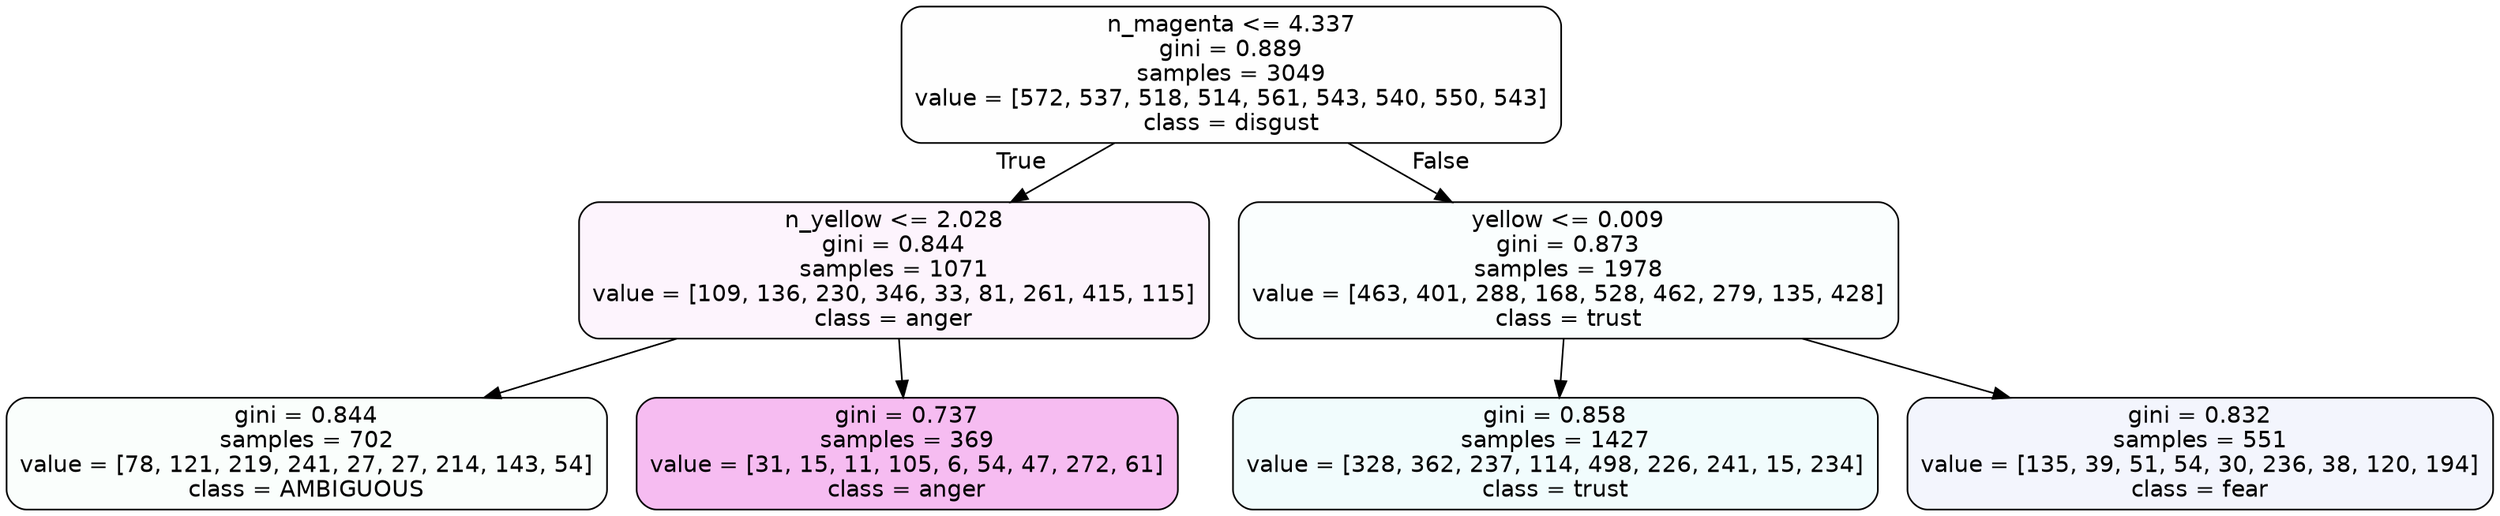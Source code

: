 digraph Tree {
node [shape=box, style="filled, rounded", color="black", fontname=helvetica] ;
edge [fontname=helvetica] ;
0 [label="n_magenta <= 4.337\ngini = 0.889\nsamples = 3049\nvalue = [572, 537, 518, 514, 561, 543, 540, 550, 543]\nclass = disgust", fillcolor="#e5813901"] ;
1 [label="n_yellow <= 2.028\ngini = 0.844\nsamples = 1071\nvalue = [109, 136, 230, 346, 33, 81, 261, 415, 115]\nclass = anger", fillcolor="#e539d70d"] ;
0 -> 1 [labeldistance=2.5, labelangle=45, headlabel="True"] ;
2 [label="gini = 0.844\nsamples = 702\nvalue = [78, 121, 219, 241, 27, 27, 214, 143, 54]\nclass = AMBIGUOUS", fillcolor="#39e58106"] ;
1 -> 2 ;
3 [label="gini = 0.737\nsamples = 369\nvalue = [31, 15, 11, 105, 6, 54, 47, 272, 61]\nclass = anger", fillcolor="#e539d756"] ;
1 -> 3 ;
4 [label="yellow <= 0.009\ngini = 0.873\nsamples = 1978\nvalue = [463, 401, 288, 168, 528, 462, 279, 135, 428]\nclass = trust", fillcolor="#39d7e506"] ;
0 -> 4 [labeldistance=2.5, labelangle=-45, headlabel="False"] ;
5 [label="gini = 0.858\nsamples = 1427\nvalue = [328, 362, 237, 114, 498, 226, 241, 15, 234]\nclass = trust", fillcolor="#39d7e512"] ;
4 -> 5 ;
6 [label="gini = 0.832\nsamples = 551\nvalue = [135, 39, 51, 54, 30, 236, 38, 120, 194]\nclass = fear", fillcolor="#3964e50f"] ;
4 -> 6 ;
}